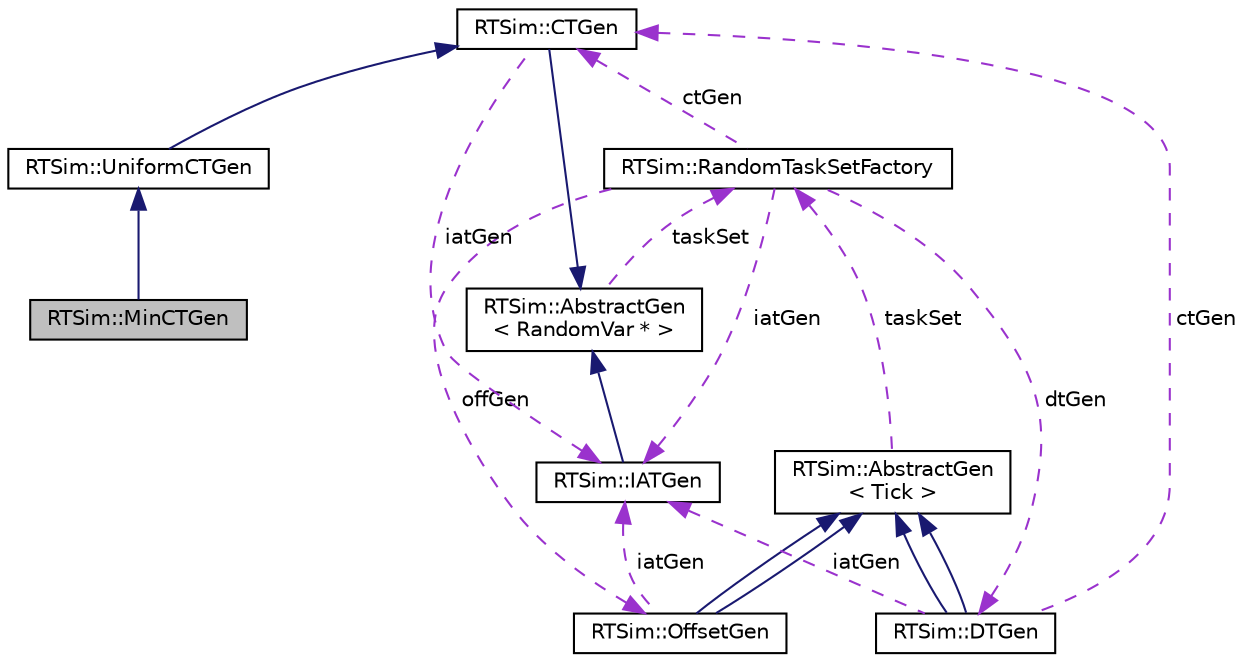 digraph "RTSim::MinCTGen"
{
  edge [fontname="Helvetica",fontsize="10",labelfontname="Helvetica",labelfontsize="10"];
  node [fontname="Helvetica",fontsize="10",shape=record];
  Node1 [label="RTSim::MinCTGen",height=0.2,width=0.4,color="black", fillcolor="grey75", style="filled", fontcolor="black"];
  Node2 -> Node1 [dir="back",color="midnightblue",fontsize="10",style="solid",fontname="Helvetica"];
  Node2 [label="RTSim::UniformCTGen",height=0.2,width=0.4,color="black", fillcolor="white", style="filled",URL="$d2/d1b/classRTSim_1_1UniformCTGen.html"];
  Node3 -> Node2 [dir="back",color="midnightblue",fontsize="10",style="solid",fontname="Helvetica"];
  Node3 [label="RTSim::CTGen",height=0.2,width=0.4,color="black", fillcolor="white", style="filled",URL="$d6/d22/classRTSim_1_1CTGen.html"];
  Node4 -> Node3 [dir="back",color="midnightblue",fontsize="10",style="solid",fontname="Helvetica"];
  Node4 [label="RTSim::AbstractGen\l\< RandomVar * \>",height=0.2,width=0.4,color="black", fillcolor="white", style="filled",URL="$df/da6/classRTSim_1_1AbstractGen.html"];
  Node5 -> Node4 [dir="back",color="darkorchid3",fontsize="10",style="dashed",label=" taskSet" ,fontname="Helvetica"];
  Node5 [label="RTSim::RandomTaskSetFactory",height=0.2,width=0.4,color="black", fillcolor="white", style="filled",URL="$dc/d61/classRTSim_1_1RandomTaskSetFactory.html"];
  Node6 -> Node5 [dir="back",color="darkorchid3",fontsize="10",style="dashed",label=" offGen" ,fontname="Helvetica"];
  Node6 [label="RTSim::OffsetGen",height=0.2,width=0.4,color="black", fillcolor="white", style="filled",URL="$d5/d62/classRTSim_1_1OffsetGen.html"];
  Node7 -> Node6 [dir="back",color="midnightblue",fontsize="10",style="solid",fontname="Helvetica"];
  Node7 [label="RTSim::AbstractGen\l\< Tick \>",height=0.2,width=0.4,color="black", fillcolor="white", style="filled",URL="$df/da6/classRTSim_1_1AbstractGen.html"];
  Node5 -> Node7 [dir="back",color="darkorchid3",fontsize="10",style="dashed",label=" taskSet" ,fontname="Helvetica"];
  Node7 -> Node6 [dir="back",color="midnightblue",fontsize="10",style="solid",fontname="Helvetica"];
  Node8 -> Node6 [dir="back",color="darkorchid3",fontsize="10",style="dashed",label=" iatGen" ,fontname="Helvetica"];
  Node8 [label="RTSim::IATGen",height=0.2,width=0.4,color="black", fillcolor="white", style="filled",URL="$d1/db1/classRTSim_1_1IATGen.html"];
  Node4 -> Node8 [dir="back",color="midnightblue",fontsize="10",style="solid",fontname="Helvetica"];
  Node9 -> Node5 [dir="back",color="darkorchid3",fontsize="10",style="dashed",label=" dtGen" ,fontname="Helvetica"];
  Node9 [label="RTSim::DTGen",height=0.2,width=0.4,color="black", fillcolor="white", style="filled",URL="$d9/df6/classRTSim_1_1DTGen.html"];
  Node7 -> Node9 [dir="back",color="midnightblue",fontsize="10",style="solid",fontname="Helvetica"];
  Node7 -> Node9 [dir="back",color="midnightblue",fontsize="10",style="solid",fontname="Helvetica"];
  Node3 -> Node9 [dir="back",color="darkorchid3",fontsize="10",style="dashed",label=" ctGen" ,fontname="Helvetica"];
  Node8 -> Node9 [dir="back",color="darkorchid3",fontsize="10",style="dashed",label=" iatGen" ,fontname="Helvetica"];
  Node3 -> Node5 [dir="back",color="darkorchid3",fontsize="10",style="dashed",label=" ctGen" ,fontname="Helvetica"];
  Node8 -> Node5 [dir="back",color="darkorchid3",fontsize="10",style="dashed",label=" iatGen" ,fontname="Helvetica"];
  Node8 -> Node3 [dir="back",color="darkorchid3",fontsize="10",style="dashed",label=" iatGen" ,fontname="Helvetica"];
}
